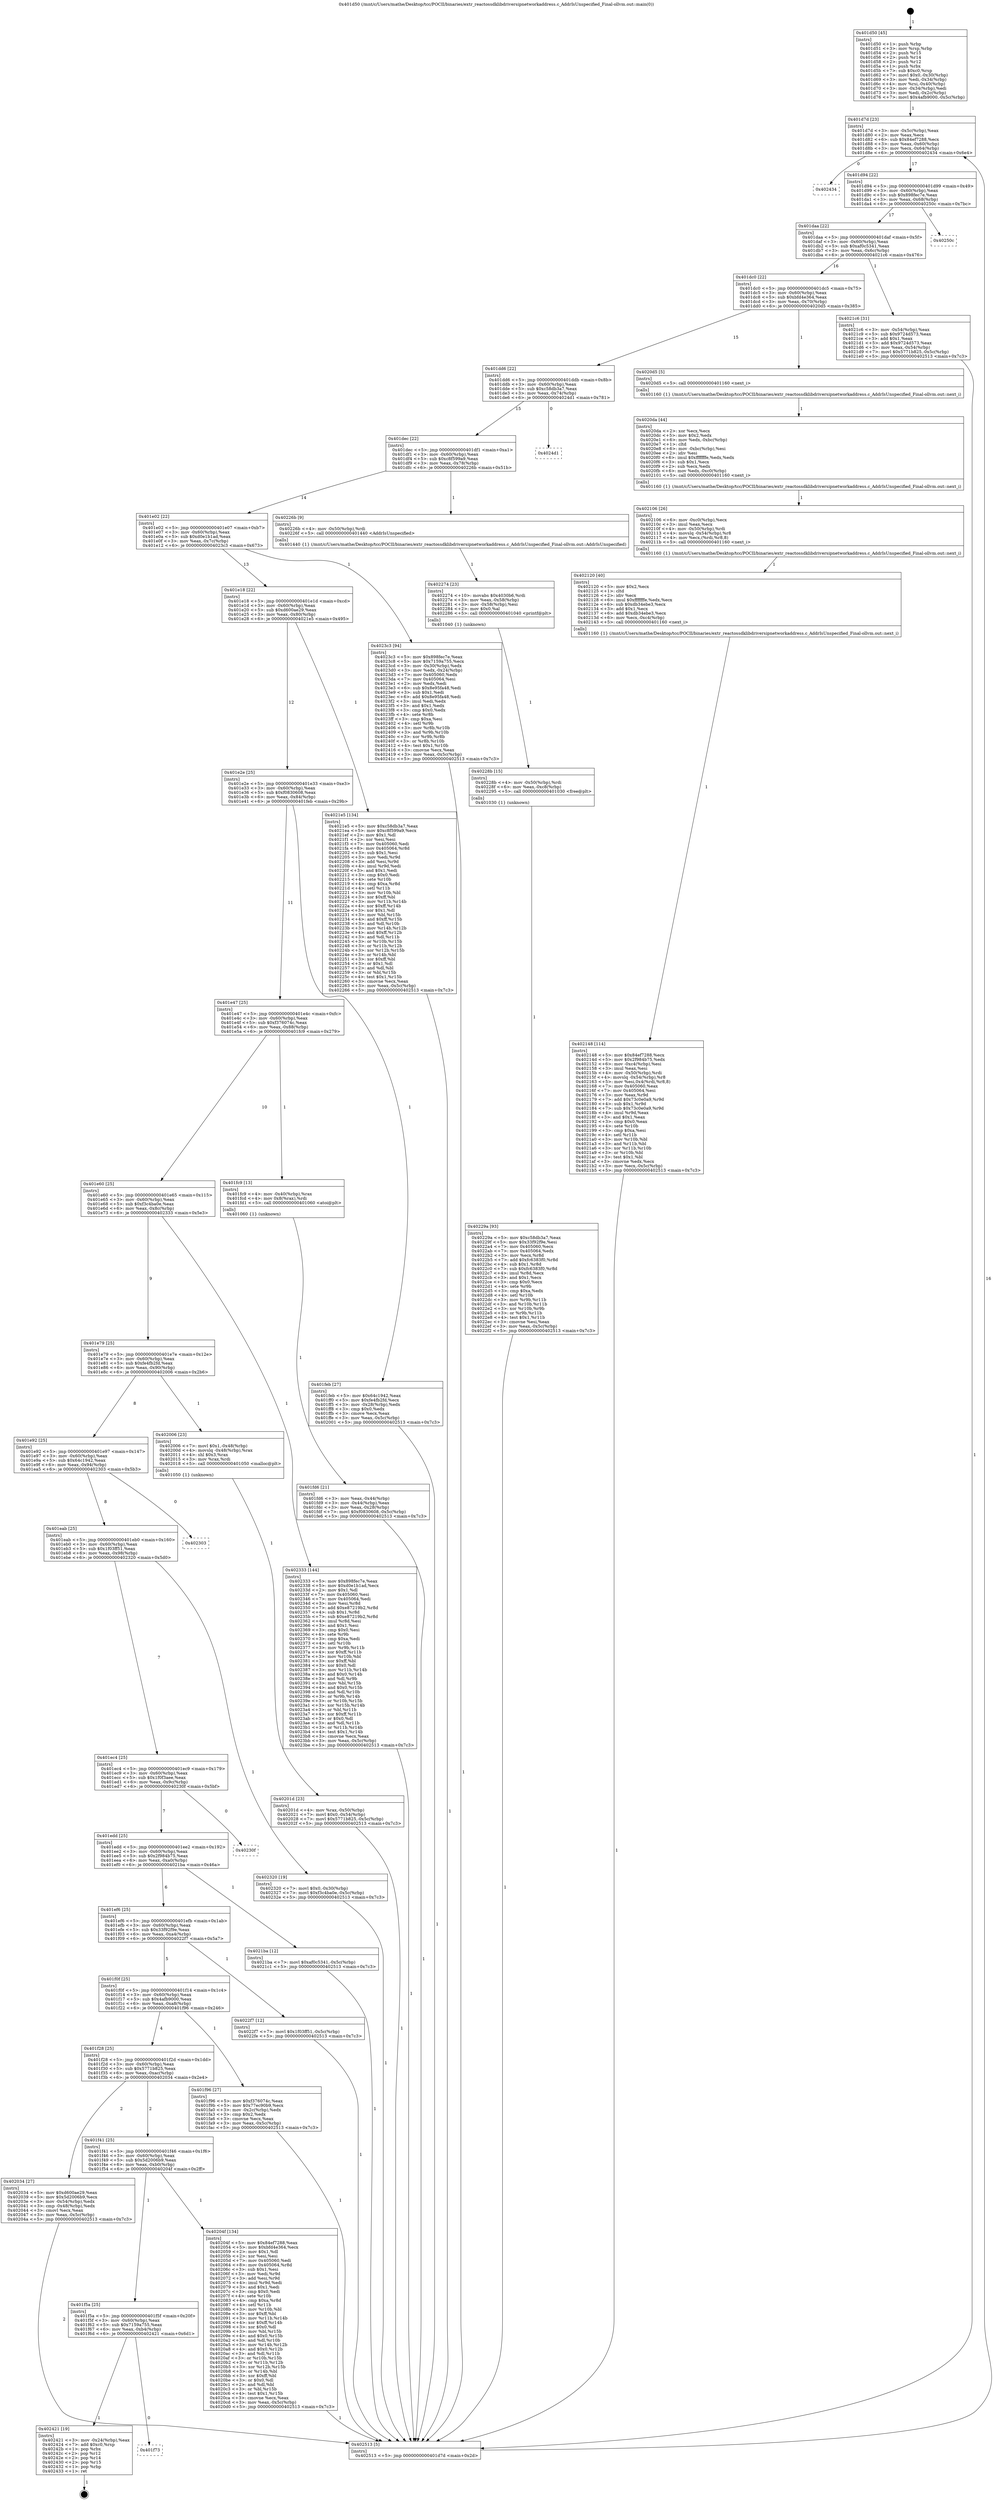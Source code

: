 digraph "0x401d50" {
  label = "0x401d50 (/mnt/c/Users/mathe/Desktop/tcc/POCII/binaries/extr_reactossdklibdriversipnetworkaddress.c_AddrIsUnspecified_Final-ollvm.out::main(0))"
  labelloc = "t"
  node[shape=record]

  Entry [label="",width=0.3,height=0.3,shape=circle,fillcolor=black,style=filled]
  "0x401d7d" [label="{
     0x401d7d [23]\l
     | [instrs]\l
     &nbsp;&nbsp;0x401d7d \<+3\>: mov -0x5c(%rbp),%eax\l
     &nbsp;&nbsp;0x401d80 \<+2\>: mov %eax,%ecx\l
     &nbsp;&nbsp;0x401d82 \<+6\>: sub $0x84ef7288,%ecx\l
     &nbsp;&nbsp;0x401d88 \<+3\>: mov %eax,-0x60(%rbp)\l
     &nbsp;&nbsp;0x401d8b \<+3\>: mov %ecx,-0x64(%rbp)\l
     &nbsp;&nbsp;0x401d8e \<+6\>: je 0000000000402434 \<main+0x6e4\>\l
  }"]
  "0x402434" [label="{
     0x402434\l
  }", style=dashed]
  "0x401d94" [label="{
     0x401d94 [22]\l
     | [instrs]\l
     &nbsp;&nbsp;0x401d94 \<+5\>: jmp 0000000000401d99 \<main+0x49\>\l
     &nbsp;&nbsp;0x401d99 \<+3\>: mov -0x60(%rbp),%eax\l
     &nbsp;&nbsp;0x401d9c \<+5\>: sub $0x898fec7e,%eax\l
     &nbsp;&nbsp;0x401da1 \<+3\>: mov %eax,-0x68(%rbp)\l
     &nbsp;&nbsp;0x401da4 \<+6\>: je 000000000040250c \<main+0x7bc\>\l
  }"]
  Exit [label="",width=0.3,height=0.3,shape=circle,fillcolor=black,style=filled,peripheries=2]
  "0x40250c" [label="{
     0x40250c\l
  }", style=dashed]
  "0x401daa" [label="{
     0x401daa [22]\l
     | [instrs]\l
     &nbsp;&nbsp;0x401daa \<+5\>: jmp 0000000000401daf \<main+0x5f\>\l
     &nbsp;&nbsp;0x401daf \<+3\>: mov -0x60(%rbp),%eax\l
     &nbsp;&nbsp;0x401db2 \<+5\>: sub $0xaf0c5341,%eax\l
     &nbsp;&nbsp;0x401db7 \<+3\>: mov %eax,-0x6c(%rbp)\l
     &nbsp;&nbsp;0x401dba \<+6\>: je 00000000004021c6 \<main+0x476\>\l
  }"]
  "0x401f73" [label="{
     0x401f73\l
  }", style=dashed]
  "0x4021c6" [label="{
     0x4021c6 [31]\l
     | [instrs]\l
     &nbsp;&nbsp;0x4021c6 \<+3\>: mov -0x54(%rbp),%eax\l
     &nbsp;&nbsp;0x4021c9 \<+5\>: sub $0x9724d573,%eax\l
     &nbsp;&nbsp;0x4021ce \<+3\>: add $0x1,%eax\l
     &nbsp;&nbsp;0x4021d1 \<+5\>: add $0x9724d573,%eax\l
     &nbsp;&nbsp;0x4021d6 \<+3\>: mov %eax,-0x54(%rbp)\l
     &nbsp;&nbsp;0x4021d9 \<+7\>: movl $0x5771b825,-0x5c(%rbp)\l
     &nbsp;&nbsp;0x4021e0 \<+5\>: jmp 0000000000402513 \<main+0x7c3\>\l
  }"]
  "0x401dc0" [label="{
     0x401dc0 [22]\l
     | [instrs]\l
     &nbsp;&nbsp;0x401dc0 \<+5\>: jmp 0000000000401dc5 \<main+0x75\>\l
     &nbsp;&nbsp;0x401dc5 \<+3\>: mov -0x60(%rbp),%eax\l
     &nbsp;&nbsp;0x401dc8 \<+5\>: sub $0xbfd4e364,%eax\l
     &nbsp;&nbsp;0x401dcd \<+3\>: mov %eax,-0x70(%rbp)\l
     &nbsp;&nbsp;0x401dd0 \<+6\>: je 00000000004020d5 \<main+0x385\>\l
  }"]
  "0x402421" [label="{
     0x402421 [19]\l
     | [instrs]\l
     &nbsp;&nbsp;0x402421 \<+3\>: mov -0x24(%rbp),%eax\l
     &nbsp;&nbsp;0x402424 \<+7\>: add $0xc0,%rsp\l
     &nbsp;&nbsp;0x40242b \<+1\>: pop %rbx\l
     &nbsp;&nbsp;0x40242c \<+2\>: pop %r12\l
     &nbsp;&nbsp;0x40242e \<+2\>: pop %r14\l
     &nbsp;&nbsp;0x402430 \<+2\>: pop %r15\l
     &nbsp;&nbsp;0x402432 \<+1\>: pop %rbp\l
     &nbsp;&nbsp;0x402433 \<+1\>: ret\l
  }"]
  "0x4020d5" [label="{
     0x4020d5 [5]\l
     | [instrs]\l
     &nbsp;&nbsp;0x4020d5 \<+5\>: call 0000000000401160 \<next_i\>\l
     | [calls]\l
     &nbsp;&nbsp;0x401160 \{1\} (/mnt/c/Users/mathe/Desktop/tcc/POCII/binaries/extr_reactossdklibdriversipnetworkaddress.c_AddrIsUnspecified_Final-ollvm.out::next_i)\l
  }"]
  "0x401dd6" [label="{
     0x401dd6 [22]\l
     | [instrs]\l
     &nbsp;&nbsp;0x401dd6 \<+5\>: jmp 0000000000401ddb \<main+0x8b\>\l
     &nbsp;&nbsp;0x401ddb \<+3\>: mov -0x60(%rbp),%eax\l
     &nbsp;&nbsp;0x401dde \<+5\>: sub $0xc58db3a7,%eax\l
     &nbsp;&nbsp;0x401de3 \<+3\>: mov %eax,-0x74(%rbp)\l
     &nbsp;&nbsp;0x401de6 \<+6\>: je 00000000004024d1 \<main+0x781\>\l
  }"]
  "0x40229a" [label="{
     0x40229a [93]\l
     | [instrs]\l
     &nbsp;&nbsp;0x40229a \<+5\>: mov $0xc58db3a7,%eax\l
     &nbsp;&nbsp;0x40229f \<+5\>: mov $0x33f92f9e,%esi\l
     &nbsp;&nbsp;0x4022a4 \<+7\>: mov 0x405060,%ecx\l
     &nbsp;&nbsp;0x4022ab \<+7\>: mov 0x405064,%edx\l
     &nbsp;&nbsp;0x4022b2 \<+3\>: mov %ecx,%r8d\l
     &nbsp;&nbsp;0x4022b5 \<+7\>: add $0xfc6383f0,%r8d\l
     &nbsp;&nbsp;0x4022bc \<+4\>: sub $0x1,%r8d\l
     &nbsp;&nbsp;0x4022c0 \<+7\>: sub $0xfc6383f0,%r8d\l
     &nbsp;&nbsp;0x4022c7 \<+4\>: imul %r8d,%ecx\l
     &nbsp;&nbsp;0x4022cb \<+3\>: and $0x1,%ecx\l
     &nbsp;&nbsp;0x4022ce \<+3\>: cmp $0x0,%ecx\l
     &nbsp;&nbsp;0x4022d1 \<+4\>: sete %r9b\l
     &nbsp;&nbsp;0x4022d5 \<+3\>: cmp $0xa,%edx\l
     &nbsp;&nbsp;0x4022d8 \<+4\>: setl %r10b\l
     &nbsp;&nbsp;0x4022dc \<+3\>: mov %r9b,%r11b\l
     &nbsp;&nbsp;0x4022df \<+3\>: and %r10b,%r11b\l
     &nbsp;&nbsp;0x4022e2 \<+3\>: xor %r10b,%r9b\l
     &nbsp;&nbsp;0x4022e5 \<+3\>: or %r9b,%r11b\l
     &nbsp;&nbsp;0x4022e8 \<+4\>: test $0x1,%r11b\l
     &nbsp;&nbsp;0x4022ec \<+3\>: cmovne %esi,%eax\l
     &nbsp;&nbsp;0x4022ef \<+3\>: mov %eax,-0x5c(%rbp)\l
     &nbsp;&nbsp;0x4022f2 \<+5\>: jmp 0000000000402513 \<main+0x7c3\>\l
  }"]
  "0x4024d1" [label="{
     0x4024d1\l
  }", style=dashed]
  "0x401dec" [label="{
     0x401dec [22]\l
     | [instrs]\l
     &nbsp;&nbsp;0x401dec \<+5\>: jmp 0000000000401df1 \<main+0xa1\>\l
     &nbsp;&nbsp;0x401df1 \<+3\>: mov -0x60(%rbp),%eax\l
     &nbsp;&nbsp;0x401df4 \<+5\>: sub $0xc8f599a9,%eax\l
     &nbsp;&nbsp;0x401df9 \<+3\>: mov %eax,-0x78(%rbp)\l
     &nbsp;&nbsp;0x401dfc \<+6\>: je 000000000040226b \<main+0x51b\>\l
  }"]
  "0x40228b" [label="{
     0x40228b [15]\l
     | [instrs]\l
     &nbsp;&nbsp;0x40228b \<+4\>: mov -0x50(%rbp),%rdi\l
     &nbsp;&nbsp;0x40228f \<+6\>: mov %eax,-0xc8(%rbp)\l
     &nbsp;&nbsp;0x402295 \<+5\>: call 0000000000401030 \<free@plt\>\l
     | [calls]\l
     &nbsp;&nbsp;0x401030 \{1\} (unknown)\l
  }"]
  "0x40226b" [label="{
     0x40226b [9]\l
     | [instrs]\l
     &nbsp;&nbsp;0x40226b \<+4\>: mov -0x50(%rbp),%rdi\l
     &nbsp;&nbsp;0x40226f \<+5\>: call 0000000000401440 \<AddrIsUnspecified\>\l
     | [calls]\l
     &nbsp;&nbsp;0x401440 \{1\} (/mnt/c/Users/mathe/Desktop/tcc/POCII/binaries/extr_reactossdklibdriversipnetworkaddress.c_AddrIsUnspecified_Final-ollvm.out::AddrIsUnspecified)\l
  }"]
  "0x401e02" [label="{
     0x401e02 [22]\l
     | [instrs]\l
     &nbsp;&nbsp;0x401e02 \<+5\>: jmp 0000000000401e07 \<main+0xb7\>\l
     &nbsp;&nbsp;0x401e07 \<+3\>: mov -0x60(%rbp),%eax\l
     &nbsp;&nbsp;0x401e0a \<+5\>: sub $0xd0e1b1ad,%eax\l
     &nbsp;&nbsp;0x401e0f \<+3\>: mov %eax,-0x7c(%rbp)\l
     &nbsp;&nbsp;0x401e12 \<+6\>: je 00000000004023c3 \<main+0x673\>\l
  }"]
  "0x402274" [label="{
     0x402274 [23]\l
     | [instrs]\l
     &nbsp;&nbsp;0x402274 \<+10\>: movabs $0x4030b6,%rdi\l
     &nbsp;&nbsp;0x40227e \<+3\>: mov %eax,-0x58(%rbp)\l
     &nbsp;&nbsp;0x402281 \<+3\>: mov -0x58(%rbp),%esi\l
     &nbsp;&nbsp;0x402284 \<+2\>: mov $0x0,%al\l
     &nbsp;&nbsp;0x402286 \<+5\>: call 0000000000401040 \<printf@plt\>\l
     | [calls]\l
     &nbsp;&nbsp;0x401040 \{1\} (unknown)\l
  }"]
  "0x4023c3" [label="{
     0x4023c3 [94]\l
     | [instrs]\l
     &nbsp;&nbsp;0x4023c3 \<+5\>: mov $0x898fec7e,%eax\l
     &nbsp;&nbsp;0x4023c8 \<+5\>: mov $0x7159a755,%ecx\l
     &nbsp;&nbsp;0x4023cd \<+3\>: mov -0x30(%rbp),%edx\l
     &nbsp;&nbsp;0x4023d0 \<+3\>: mov %edx,-0x24(%rbp)\l
     &nbsp;&nbsp;0x4023d3 \<+7\>: mov 0x405060,%edx\l
     &nbsp;&nbsp;0x4023da \<+7\>: mov 0x405064,%esi\l
     &nbsp;&nbsp;0x4023e1 \<+2\>: mov %edx,%edi\l
     &nbsp;&nbsp;0x4023e3 \<+6\>: sub $0x8e95fa48,%edi\l
     &nbsp;&nbsp;0x4023e9 \<+3\>: sub $0x1,%edi\l
     &nbsp;&nbsp;0x4023ec \<+6\>: add $0x8e95fa48,%edi\l
     &nbsp;&nbsp;0x4023f2 \<+3\>: imul %edi,%edx\l
     &nbsp;&nbsp;0x4023f5 \<+3\>: and $0x1,%edx\l
     &nbsp;&nbsp;0x4023f8 \<+3\>: cmp $0x0,%edx\l
     &nbsp;&nbsp;0x4023fb \<+4\>: sete %r8b\l
     &nbsp;&nbsp;0x4023ff \<+3\>: cmp $0xa,%esi\l
     &nbsp;&nbsp;0x402402 \<+4\>: setl %r9b\l
     &nbsp;&nbsp;0x402406 \<+3\>: mov %r8b,%r10b\l
     &nbsp;&nbsp;0x402409 \<+3\>: and %r9b,%r10b\l
     &nbsp;&nbsp;0x40240c \<+3\>: xor %r9b,%r8b\l
     &nbsp;&nbsp;0x40240f \<+3\>: or %r8b,%r10b\l
     &nbsp;&nbsp;0x402412 \<+4\>: test $0x1,%r10b\l
     &nbsp;&nbsp;0x402416 \<+3\>: cmovne %ecx,%eax\l
     &nbsp;&nbsp;0x402419 \<+3\>: mov %eax,-0x5c(%rbp)\l
     &nbsp;&nbsp;0x40241c \<+5\>: jmp 0000000000402513 \<main+0x7c3\>\l
  }"]
  "0x401e18" [label="{
     0x401e18 [22]\l
     | [instrs]\l
     &nbsp;&nbsp;0x401e18 \<+5\>: jmp 0000000000401e1d \<main+0xcd\>\l
     &nbsp;&nbsp;0x401e1d \<+3\>: mov -0x60(%rbp),%eax\l
     &nbsp;&nbsp;0x401e20 \<+5\>: sub $0xd600ae29,%eax\l
     &nbsp;&nbsp;0x401e25 \<+3\>: mov %eax,-0x80(%rbp)\l
     &nbsp;&nbsp;0x401e28 \<+6\>: je 00000000004021e5 \<main+0x495\>\l
  }"]
  "0x402148" [label="{
     0x402148 [114]\l
     | [instrs]\l
     &nbsp;&nbsp;0x402148 \<+5\>: mov $0x84ef7288,%ecx\l
     &nbsp;&nbsp;0x40214d \<+5\>: mov $0x2f984b75,%edx\l
     &nbsp;&nbsp;0x402152 \<+6\>: mov -0xc4(%rbp),%esi\l
     &nbsp;&nbsp;0x402158 \<+3\>: imul %eax,%esi\l
     &nbsp;&nbsp;0x40215b \<+4\>: mov -0x50(%rbp),%rdi\l
     &nbsp;&nbsp;0x40215f \<+4\>: movslq -0x54(%rbp),%r8\l
     &nbsp;&nbsp;0x402163 \<+5\>: mov %esi,0x4(%rdi,%r8,8)\l
     &nbsp;&nbsp;0x402168 \<+7\>: mov 0x405060,%eax\l
     &nbsp;&nbsp;0x40216f \<+7\>: mov 0x405064,%esi\l
     &nbsp;&nbsp;0x402176 \<+3\>: mov %eax,%r9d\l
     &nbsp;&nbsp;0x402179 \<+7\>: add $0x73c0e0a9,%r9d\l
     &nbsp;&nbsp;0x402180 \<+4\>: sub $0x1,%r9d\l
     &nbsp;&nbsp;0x402184 \<+7\>: sub $0x73c0e0a9,%r9d\l
     &nbsp;&nbsp;0x40218b \<+4\>: imul %r9d,%eax\l
     &nbsp;&nbsp;0x40218f \<+3\>: and $0x1,%eax\l
     &nbsp;&nbsp;0x402192 \<+3\>: cmp $0x0,%eax\l
     &nbsp;&nbsp;0x402195 \<+4\>: sete %r10b\l
     &nbsp;&nbsp;0x402199 \<+3\>: cmp $0xa,%esi\l
     &nbsp;&nbsp;0x40219c \<+4\>: setl %r11b\l
     &nbsp;&nbsp;0x4021a0 \<+3\>: mov %r10b,%bl\l
     &nbsp;&nbsp;0x4021a3 \<+3\>: and %r11b,%bl\l
     &nbsp;&nbsp;0x4021a6 \<+3\>: xor %r11b,%r10b\l
     &nbsp;&nbsp;0x4021a9 \<+3\>: or %r10b,%bl\l
     &nbsp;&nbsp;0x4021ac \<+3\>: test $0x1,%bl\l
     &nbsp;&nbsp;0x4021af \<+3\>: cmovne %edx,%ecx\l
     &nbsp;&nbsp;0x4021b2 \<+3\>: mov %ecx,-0x5c(%rbp)\l
     &nbsp;&nbsp;0x4021b5 \<+5\>: jmp 0000000000402513 \<main+0x7c3\>\l
  }"]
  "0x4021e5" [label="{
     0x4021e5 [134]\l
     | [instrs]\l
     &nbsp;&nbsp;0x4021e5 \<+5\>: mov $0xc58db3a7,%eax\l
     &nbsp;&nbsp;0x4021ea \<+5\>: mov $0xc8f599a9,%ecx\l
     &nbsp;&nbsp;0x4021ef \<+2\>: mov $0x1,%dl\l
     &nbsp;&nbsp;0x4021f1 \<+2\>: xor %esi,%esi\l
     &nbsp;&nbsp;0x4021f3 \<+7\>: mov 0x405060,%edi\l
     &nbsp;&nbsp;0x4021fa \<+8\>: mov 0x405064,%r8d\l
     &nbsp;&nbsp;0x402202 \<+3\>: sub $0x1,%esi\l
     &nbsp;&nbsp;0x402205 \<+3\>: mov %edi,%r9d\l
     &nbsp;&nbsp;0x402208 \<+3\>: add %esi,%r9d\l
     &nbsp;&nbsp;0x40220b \<+4\>: imul %r9d,%edi\l
     &nbsp;&nbsp;0x40220f \<+3\>: and $0x1,%edi\l
     &nbsp;&nbsp;0x402212 \<+3\>: cmp $0x0,%edi\l
     &nbsp;&nbsp;0x402215 \<+4\>: sete %r10b\l
     &nbsp;&nbsp;0x402219 \<+4\>: cmp $0xa,%r8d\l
     &nbsp;&nbsp;0x40221d \<+4\>: setl %r11b\l
     &nbsp;&nbsp;0x402221 \<+3\>: mov %r10b,%bl\l
     &nbsp;&nbsp;0x402224 \<+3\>: xor $0xff,%bl\l
     &nbsp;&nbsp;0x402227 \<+3\>: mov %r11b,%r14b\l
     &nbsp;&nbsp;0x40222a \<+4\>: xor $0xff,%r14b\l
     &nbsp;&nbsp;0x40222e \<+3\>: xor $0x1,%dl\l
     &nbsp;&nbsp;0x402231 \<+3\>: mov %bl,%r15b\l
     &nbsp;&nbsp;0x402234 \<+4\>: and $0xff,%r15b\l
     &nbsp;&nbsp;0x402238 \<+3\>: and %dl,%r10b\l
     &nbsp;&nbsp;0x40223b \<+3\>: mov %r14b,%r12b\l
     &nbsp;&nbsp;0x40223e \<+4\>: and $0xff,%r12b\l
     &nbsp;&nbsp;0x402242 \<+3\>: and %dl,%r11b\l
     &nbsp;&nbsp;0x402245 \<+3\>: or %r10b,%r15b\l
     &nbsp;&nbsp;0x402248 \<+3\>: or %r11b,%r12b\l
     &nbsp;&nbsp;0x40224b \<+3\>: xor %r12b,%r15b\l
     &nbsp;&nbsp;0x40224e \<+3\>: or %r14b,%bl\l
     &nbsp;&nbsp;0x402251 \<+3\>: xor $0xff,%bl\l
     &nbsp;&nbsp;0x402254 \<+3\>: or $0x1,%dl\l
     &nbsp;&nbsp;0x402257 \<+2\>: and %dl,%bl\l
     &nbsp;&nbsp;0x402259 \<+3\>: or %bl,%r15b\l
     &nbsp;&nbsp;0x40225c \<+4\>: test $0x1,%r15b\l
     &nbsp;&nbsp;0x402260 \<+3\>: cmovne %ecx,%eax\l
     &nbsp;&nbsp;0x402263 \<+3\>: mov %eax,-0x5c(%rbp)\l
     &nbsp;&nbsp;0x402266 \<+5\>: jmp 0000000000402513 \<main+0x7c3\>\l
  }"]
  "0x401e2e" [label="{
     0x401e2e [25]\l
     | [instrs]\l
     &nbsp;&nbsp;0x401e2e \<+5\>: jmp 0000000000401e33 \<main+0xe3\>\l
     &nbsp;&nbsp;0x401e33 \<+3\>: mov -0x60(%rbp),%eax\l
     &nbsp;&nbsp;0x401e36 \<+5\>: sub $0xf0830608,%eax\l
     &nbsp;&nbsp;0x401e3b \<+6\>: mov %eax,-0x84(%rbp)\l
     &nbsp;&nbsp;0x401e41 \<+6\>: je 0000000000401feb \<main+0x29b\>\l
  }"]
  "0x402120" [label="{
     0x402120 [40]\l
     | [instrs]\l
     &nbsp;&nbsp;0x402120 \<+5\>: mov $0x2,%ecx\l
     &nbsp;&nbsp;0x402125 \<+1\>: cltd\l
     &nbsp;&nbsp;0x402126 \<+2\>: idiv %ecx\l
     &nbsp;&nbsp;0x402128 \<+6\>: imul $0xfffffffe,%edx,%ecx\l
     &nbsp;&nbsp;0x40212e \<+6\>: sub $0xdb34ebe3,%ecx\l
     &nbsp;&nbsp;0x402134 \<+3\>: add $0x1,%ecx\l
     &nbsp;&nbsp;0x402137 \<+6\>: add $0xdb34ebe3,%ecx\l
     &nbsp;&nbsp;0x40213d \<+6\>: mov %ecx,-0xc4(%rbp)\l
     &nbsp;&nbsp;0x402143 \<+5\>: call 0000000000401160 \<next_i\>\l
     | [calls]\l
     &nbsp;&nbsp;0x401160 \{1\} (/mnt/c/Users/mathe/Desktop/tcc/POCII/binaries/extr_reactossdklibdriversipnetworkaddress.c_AddrIsUnspecified_Final-ollvm.out::next_i)\l
  }"]
  "0x401feb" [label="{
     0x401feb [27]\l
     | [instrs]\l
     &nbsp;&nbsp;0x401feb \<+5\>: mov $0x64c1942,%eax\l
     &nbsp;&nbsp;0x401ff0 \<+5\>: mov $0xfe4fb2fd,%ecx\l
     &nbsp;&nbsp;0x401ff5 \<+3\>: mov -0x28(%rbp),%edx\l
     &nbsp;&nbsp;0x401ff8 \<+3\>: cmp $0x0,%edx\l
     &nbsp;&nbsp;0x401ffb \<+3\>: cmove %ecx,%eax\l
     &nbsp;&nbsp;0x401ffe \<+3\>: mov %eax,-0x5c(%rbp)\l
     &nbsp;&nbsp;0x402001 \<+5\>: jmp 0000000000402513 \<main+0x7c3\>\l
  }"]
  "0x401e47" [label="{
     0x401e47 [25]\l
     | [instrs]\l
     &nbsp;&nbsp;0x401e47 \<+5\>: jmp 0000000000401e4c \<main+0xfc\>\l
     &nbsp;&nbsp;0x401e4c \<+3\>: mov -0x60(%rbp),%eax\l
     &nbsp;&nbsp;0x401e4f \<+5\>: sub $0xf376074c,%eax\l
     &nbsp;&nbsp;0x401e54 \<+6\>: mov %eax,-0x88(%rbp)\l
     &nbsp;&nbsp;0x401e5a \<+6\>: je 0000000000401fc9 \<main+0x279\>\l
  }"]
  "0x402106" [label="{
     0x402106 [26]\l
     | [instrs]\l
     &nbsp;&nbsp;0x402106 \<+6\>: mov -0xc0(%rbp),%ecx\l
     &nbsp;&nbsp;0x40210c \<+3\>: imul %eax,%ecx\l
     &nbsp;&nbsp;0x40210f \<+4\>: mov -0x50(%rbp),%rdi\l
     &nbsp;&nbsp;0x402113 \<+4\>: movslq -0x54(%rbp),%r8\l
     &nbsp;&nbsp;0x402117 \<+4\>: mov %ecx,(%rdi,%r8,8)\l
     &nbsp;&nbsp;0x40211b \<+5\>: call 0000000000401160 \<next_i\>\l
     | [calls]\l
     &nbsp;&nbsp;0x401160 \{1\} (/mnt/c/Users/mathe/Desktop/tcc/POCII/binaries/extr_reactossdklibdriversipnetworkaddress.c_AddrIsUnspecified_Final-ollvm.out::next_i)\l
  }"]
  "0x401fc9" [label="{
     0x401fc9 [13]\l
     | [instrs]\l
     &nbsp;&nbsp;0x401fc9 \<+4\>: mov -0x40(%rbp),%rax\l
     &nbsp;&nbsp;0x401fcd \<+4\>: mov 0x8(%rax),%rdi\l
     &nbsp;&nbsp;0x401fd1 \<+5\>: call 0000000000401060 \<atoi@plt\>\l
     | [calls]\l
     &nbsp;&nbsp;0x401060 \{1\} (unknown)\l
  }"]
  "0x401e60" [label="{
     0x401e60 [25]\l
     | [instrs]\l
     &nbsp;&nbsp;0x401e60 \<+5\>: jmp 0000000000401e65 \<main+0x115\>\l
     &nbsp;&nbsp;0x401e65 \<+3\>: mov -0x60(%rbp),%eax\l
     &nbsp;&nbsp;0x401e68 \<+5\>: sub $0xf3c4ba0e,%eax\l
     &nbsp;&nbsp;0x401e6d \<+6\>: mov %eax,-0x8c(%rbp)\l
     &nbsp;&nbsp;0x401e73 \<+6\>: je 0000000000402333 \<main+0x5e3\>\l
  }"]
  "0x4020da" [label="{
     0x4020da [44]\l
     | [instrs]\l
     &nbsp;&nbsp;0x4020da \<+2\>: xor %ecx,%ecx\l
     &nbsp;&nbsp;0x4020dc \<+5\>: mov $0x2,%edx\l
     &nbsp;&nbsp;0x4020e1 \<+6\>: mov %edx,-0xbc(%rbp)\l
     &nbsp;&nbsp;0x4020e7 \<+1\>: cltd\l
     &nbsp;&nbsp;0x4020e8 \<+6\>: mov -0xbc(%rbp),%esi\l
     &nbsp;&nbsp;0x4020ee \<+2\>: idiv %esi\l
     &nbsp;&nbsp;0x4020f0 \<+6\>: imul $0xfffffffe,%edx,%edx\l
     &nbsp;&nbsp;0x4020f6 \<+3\>: sub $0x1,%ecx\l
     &nbsp;&nbsp;0x4020f9 \<+2\>: sub %ecx,%edx\l
     &nbsp;&nbsp;0x4020fb \<+6\>: mov %edx,-0xc0(%rbp)\l
     &nbsp;&nbsp;0x402101 \<+5\>: call 0000000000401160 \<next_i\>\l
     | [calls]\l
     &nbsp;&nbsp;0x401160 \{1\} (/mnt/c/Users/mathe/Desktop/tcc/POCII/binaries/extr_reactossdklibdriversipnetworkaddress.c_AddrIsUnspecified_Final-ollvm.out::next_i)\l
  }"]
  "0x402333" [label="{
     0x402333 [144]\l
     | [instrs]\l
     &nbsp;&nbsp;0x402333 \<+5\>: mov $0x898fec7e,%eax\l
     &nbsp;&nbsp;0x402338 \<+5\>: mov $0xd0e1b1ad,%ecx\l
     &nbsp;&nbsp;0x40233d \<+2\>: mov $0x1,%dl\l
     &nbsp;&nbsp;0x40233f \<+7\>: mov 0x405060,%esi\l
     &nbsp;&nbsp;0x402346 \<+7\>: mov 0x405064,%edi\l
     &nbsp;&nbsp;0x40234d \<+3\>: mov %esi,%r8d\l
     &nbsp;&nbsp;0x402350 \<+7\>: add $0xe87219b2,%r8d\l
     &nbsp;&nbsp;0x402357 \<+4\>: sub $0x1,%r8d\l
     &nbsp;&nbsp;0x40235b \<+7\>: sub $0xe87219b2,%r8d\l
     &nbsp;&nbsp;0x402362 \<+4\>: imul %r8d,%esi\l
     &nbsp;&nbsp;0x402366 \<+3\>: and $0x1,%esi\l
     &nbsp;&nbsp;0x402369 \<+3\>: cmp $0x0,%esi\l
     &nbsp;&nbsp;0x40236c \<+4\>: sete %r9b\l
     &nbsp;&nbsp;0x402370 \<+3\>: cmp $0xa,%edi\l
     &nbsp;&nbsp;0x402373 \<+4\>: setl %r10b\l
     &nbsp;&nbsp;0x402377 \<+3\>: mov %r9b,%r11b\l
     &nbsp;&nbsp;0x40237a \<+4\>: xor $0xff,%r11b\l
     &nbsp;&nbsp;0x40237e \<+3\>: mov %r10b,%bl\l
     &nbsp;&nbsp;0x402381 \<+3\>: xor $0xff,%bl\l
     &nbsp;&nbsp;0x402384 \<+3\>: xor $0x0,%dl\l
     &nbsp;&nbsp;0x402387 \<+3\>: mov %r11b,%r14b\l
     &nbsp;&nbsp;0x40238a \<+4\>: and $0x0,%r14b\l
     &nbsp;&nbsp;0x40238e \<+3\>: and %dl,%r9b\l
     &nbsp;&nbsp;0x402391 \<+3\>: mov %bl,%r15b\l
     &nbsp;&nbsp;0x402394 \<+4\>: and $0x0,%r15b\l
     &nbsp;&nbsp;0x402398 \<+3\>: and %dl,%r10b\l
     &nbsp;&nbsp;0x40239b \<+3\>: or %r9b,%r14b\l
     &nbsp;&nbsp;0x40239e \<+3\>: or %r10b,%r15b\l
     &nbsp;&nbsp;0x4023a1 \<+3\>: xor %r15b,%r14b\l
     &nbsp;&nbsp;0x4023a4 \<+3\>: or %bl,%r11b\l
     &nbsp;&nbsp;0x4023a7 \<+4\>: xor $0xff,%r11b\l
     &nbsp;&nbsp;0x4023ab \<+3\>: or $0x0,%dl\l
     &nbsp;&nbsp;0x4023ae \<+3\>: and %dl,%r11b\l
     &nbsp;&nbsp;0x4023b1 \<+3\>: or %r11b,%r14b\l
     &nbsp;&nbsp;0x4023b4 \<+4\>: test $0x1,%r14b\l
     &nbsp;&nbsp;0x4023b8 \<+3\>: cmovne %ecx,%eax\l
     &nbsp;&nbsp;0x4023bb \<+3\>: mov %eax,-0x5c(%rbp)\l
     &nbsp;&nbsp;0x4023be \<+5\>: jmp 0000000000402513 \<main+0x7c3\>\l
  }"]
  "0x401e79" [label="{
     0x401e79 [25]\l
     | [instrs]\l
     &nbsp;&nbsp;0x401e79 \<+5\>: jmp 0000000000401e7e \<main+0x12e\>\l
     &nbsp;&nbsp;0x401e7e \<+3\>: mov -0x60(%rbp),%eax\l
     &nbsp;&nbsp;0x401e81 \<+5\>: sub $0xfe4fb2fd,%eax\l
     &nbsp;&nbsp;0x401e86 \<+6\>: mov %eax,-0x90(%rbp)\l
     &nbsp;&nbsp;0x401e8c \<+6\>: je 0000000000402006 \<main+0x2b6\>\l
  }"]
  "0x401f5a" [label="{
     0x401f5a [25]\l
     | [instrs]\l
     &nbsp;&nbsp;0x401f5a \<+5\>: jmp 0000000000401f5f \<main+0x20f\>\l
     &nbsp;&nbsp;0x401f5f \<+3\>: mov -0x60(%rbp),%eax\l
     &nbsp;&nbsp;0x401f62 \<+5\>: sub $0x7159a755,%eax\l
     &nbsp;&nbsp;0x401f67 \<+6\>: mov %eax,-0xb4(%rbp)\l
     &nbsp;&nbsp;0x401f6d \<+6\>: je 0000000000402421 \<main+0x6d1\>\l
  }"]
  "0x402006" [label="{
     0x402006 [23]\l
     | [instrs]\l
     &nbsp;&nbsp;0x402006 \<+7\>: movl $0x1,-0x48(%rbp)\l
     &nbsp;&nbsp;0x40200d \<+4\>: movslq -0x48(%rbp),%rax\l
     &nbsp;&nbsp;0x402011 \<+4\>: shl $0x3,%rax\l
     &nbsp;&nbsp;0x402015 \<+3\>: mov %rax,%rdi\l
     &nbsp;&nbsp;0x402018 \<+5\>: call 0000000000401050 \<malloc@plt\>\l
     | [calls]\l
     &nbsp;&nbsp;0x401050 \{1\} (unknown)\l
  }"]
  "0x401e92" [label="{
     0x401e92 [25]\l
     | [instrs]\l
     &nbsp;&nbsp;0x401e92 \<+5\>: jmp 0000000000401e97 \<main+0x147\>\l
     &nbsp;&nbsp;0x401e97 \<+3\>: mov -0x60(%rbp),%eax\l
     &nbsp;&nbsp;0x401e9a \<+5\>: sub $0x64c1942,%eax\l
     &nbsp;&nbsp;0x401e9f \<+6\>: mov %eax,-0x94(%rbp)\l
     &nbsp;&nbsp;0x401ea5 \<+6\>: je 0000000000402303 \<main+0x5b3\>\l
  }"]
  "0x40204f" [label="{
     0x40204f [134]\l
     | [instrs]\l
     &nbsp;&nbsp;0x40204f \<+5\>: mov $0x84ef7288,%eax\l
     &nbsp;&nbsp;0x402054 \<+5\>: mov $0xbfd4e364,%ecx\l
     &nbsp;&nbsp;0x402059 \<+2\>: mov $0x1,%dl\l
     &nbsp;&nbsp;0x40205b \<+2\>: xor %esi,%esi\l
     &nbsp;&nbsp;0x40205d \<+7\>: mov 0x405060,%edi\l
     &nbsp;&nbsp;0x402064 \<+8\>: mov 0x405064,%r8d\l
     &nbsp;&nbsp;0x40206c \<+3\>: sub $0x1,%esi\l
     &nbsp;&nbsp;0x40206f \<+3\>: mov %edi,%r9d\l
     &nbsp;&nbsp;0x402072 \<+3\>: add %esi,%r9d\l
     &nbsp;&nbsp;0x402075 \<+4\>: imul %r9d,%edi\l
     &nbsp;&nbsp;0x402079 \<+3\>: and $0x1,%edi\l
     &nbsp;&nbsp;0x40207c \<+3\>: cmp $0x0,%edi\l
     &nbsp;&nbsp;0x40207f \<+4\>: sete %r10b\l
     &nbsp;&nbsp;0x402083 \<+4\>: cmp $0xa,%r8d\l
     &nbsp;&nbsp;0x402087 \<+4\>: setl %r11b\l
     &nbsp;&nbsp;0x40208b \<+3\>: mov %r10b,%bl\l
     &nbsp;&nbsp;0x40208e \<+3\>: xor $0xff,%bl\l
     &nbsp;&nbsp;0x402091 \<+3\>: mov %r11b,%r14b\l
     &nbsp;&nbsp;0x402094 \<+4\>: xor $0xff,%r14b\l
     &nbsp;&nbsp;0x402098 \<+3\>: xor $0x0,%dl\l
     &nbsp;&nbsp;0x40209b \<+3\>: mov %bl,%r15b\l
     &nbsp;&nbsp;0x40209e \<+4\>: and $0x0,%r15b\l
     &nbsp;&nbsp;0x4020a2 \<+3\>: and %dl,%r10b\l
     &nbsp;&nbsp;0x4020a5 \<+3\>: mov %r14b,%r12b\l
     &nbsp;&nbsp;0x4020a8 \<+4\>: and $0x0,%r12b\l
     &nbsp;&nbsp;0x4020ac \<+3\>: and %dl,%r11b\l
     &nbsp;&nbsp;0x4020af \<+3\>: or %r10b,%r15b\l
     &nbsp;&nbsp;0x4020b2 \<+3\>: or %r11b,%r12b\l
     &nbsp;&nbsp;0x4020b5 \<+3\>: xor %r12b,%r15b\l
     &nbsp;&nbsp;0x4020b8 \<+3\>: or %r14b,%bl\l
     &nbsp;&nbsp;0x4020bb \<+3\>: xor $0xff,%bl\l
     &nbsp;&nbsp;0x4020be \<+3\>: or $0x0,%dl\l
     &nbsp;&nbsp;0x4020c1 \<+2\>: and %dl,%bl\l
     &nbsp;&nbsp;0x4020c3 \<+3\>: or %bl,%r15b\l
     &nbsp;&nbsp;0x4020c6 \<+4\>: test $0x1,%r15b\l
     &nbsp;&nbsp;0x4020ca \<+3\>: cmovne %ecx,%eax\l
     &nbsp;&nbsp;0x4020cd \<+3\>: mov %eax,-0x5c(%rbp)\l
     &nbsp;&nbsp;0x4020d0 \<+5\>: jmp 0000000000402513 \<main+0x7c3\>\l
  }"]
  "0x402303" [label="{
     0x402303\l
  }", style=dashed]
  "0x401eab" [label="{
     0x401eab [25]\l
     | [instrs]\l
     &nbsp;&nbsp;0x401eab \<+5\>: jmp 0000000000401eb0 \<main+0x160\>\l
     &nbsp;&nbsp;0x401eb0 \<+3\>: mov -0x60(%rbp),%eax\l
     &nbsp;&nbsp;0x401eb3 \<+5\>: sub $0x1f03ff51,%eax\l
     &nbsp;&nbsp;0x401eb8 \<+6\>: mov %eax,-0x98(%rbp)\l
     &nbsp;&nbsp;0x401ebe \<+6\>: je 0000000000402320 \<main+0x5d0\>\l
  }"]
  "0x401f41" [label="{
     0x401f41 [25]\l
     | [instrs]\l
     &nbsp;&nbsp;0x401f41 \<+5\>: jmp 0000000000401f46 \<main+0x1f6\>\l
     &nbsp;&nbsp;0x401f46 \<+3\>: mov -0x60(%rbp),%eax\l
     &nbsp;&nbsp;0x401f49 \<+5\>: sub $0x5d2006b9,%eax\l
     &nbsp;&nbsp;0x401f4e \<+6\>: mov %eax,-0xb0(%rbp)\l
     &nbsp;&nbsp;0x401f54 \<+6\>: je 000000000040204f \<main+0x2ff\>\l
  }"]
  "0x402320" [label="{
     0x402320 [19]\l
     | [instrs]\l
     &nbsp;&nbsp;0x402320 \<+7\>: movl $0x0,-0x30(%rbp)\l
     &nbsp;&nbsp;0x402327 \<+7\>: movl $0xf3c4ba0e,-0x5c(%rbp)\l
     &nbsp;&nbsp;0x40232e \<+5\>: jmp 0000000000402513 \<main+0x7c3\>\l
  }"]
  "0x401ec4" [label="{
     0x401ec4 [25]\l
     | [instrs]\l
     &nbsp;&nbsp;0x401ec4 \<+5\>: jmp 0000000000401ec9 \<main+0x179\>\l
     &nbsp;&nbsp;0x401ec9 \<+3\>: mov -0x60(%rbp),%eax\l
     &nbsp;&nbsp;0x401ecc \<+5\>: sub $0x1f0f3aee,%eax\l
     &nbsp;&nbsp;0x401ed1 \<+6\>: mov %eax,-0x9c(%rbp)\l
     &nbsp;&nbsp;0x401ed7 \<+6\>: je 000000000040230f \<main+0x5bf\>\l
  }"]
  "0x402034" [label="{
     0x402034 [27]\l
     | [instrs]\l
     &nbsp;&nbsp;0x402034 \<+5\>: mov $0xd600ae29,%eax\l
     &nbsp;&nbsp;0x402039 \<+5\>: mov $0x5d2006b9,%ecx\l
     &nbsp;&nbsp;0x40203e \<+3\>: mov -0x54(%rbp),%edx\l
     &nbsp;&nbsp;0x402041 \<+3\>: cmp -0x48(%rbp),%edx\l
     &nbsp;&nbsp;0x402044 \<+3\>: cmovl %ecx,%eax\l
     &nbsp;&nbsp;0x402047 \<+3\>: mov %eax,-0x5c(%rbp)\l
     &nbsp;&nbsp;0x40204a \<+5\>: jmp 0000000000402513 \<main+0x7c3\>\l
  }"]
  "0x40230f" [label="{
     0x40230f\l
  }", style=dashed]
  "0x401edd" [label="{
     0x401edd [25]\l
     | [instrs]\l
     &nbsp;&nbsp;0x401edd \<+5\>: jmp 0000000000401ee2 \<main+0x192\>\l
     &nbsp;&nbsp;0x401ee2 \<+3\>: mov -0x60(%rbp),%eax\l
     &nbsp;&nbsp;0x401ee5 \<+5\>: sub $0x2f984b75,%eax\l
     &nbsp;&nbsp;0x401eea \<+6\>: mov %eax,-0xa0(%rbp)\l
     &nbsp;&nbsp;0x401ef0 \<+6\>: je 00000000004021ba \<main+0x46a\>\l
  }"]
  "0x40201d" [label="{
     0x40201d [23]\l
     | [instrs]\l
     &nbsp;&nbsp;0x40201d \<+4\>: mov %rax,-0x50(%rbp)\l
     &nbsp;&nbsp;0x402021 \<+7\>: movl $0x0,-0x54(%rbp)\l
     &nbsp;&nbsp;0x402028 \<+7\>: movl $0x5771b825,-0x5c(%rbp)\l
     &nbsp;&nbsp;0x40202f \<+5\>: jmp 0000000000402513 \<main+0x7c3\>\l
  }"]
  "0x4021ba" [label="{
     0x4021ba [12]\l
     | [instrs]\l
     &nbsp;&nbsp;0x4021ba \<+7\>: movl $0xaf0c5341,-0x5c(%rbp)\l
     &nbsp;&nbsp;0x4021c1 \<+5\>: jmp 0000000000402513 \<main+0x7c3\>\l
  }"]
  "0x401ef6" [label="{
     0x401ef6 [25]\l
     | [instrs]\l
     &nbsp;&nbsp;0x401ef6 \<+5\>: jmp 0000000000401efb \<main+0x1ab\>\l
     &nbsp;&nbsp;0x401efb \<+3\>: mov -0x60(%rbp),%eax\l
     &nbsp;&nbsp;0x401efe \<+5\>: sub $0x33f92f9e,%eax\l
     &nbsp;&nbsp;0x401f03 \<+6\>: mov %eax,-0xa4(%rbp)\l
     &nbsp;&nbsp;0x401f09 \<+6\>: je 00000000004022f7 \<main+0x5a7\>\l
  }"]
  "0x401fd6" [label="{
     0x401fd6 [21]\l
     | [instrs]\l
     &nbsp;&nbsp;0x401fd6 \<+3\>: mov %eax,-0x44(%rbp)\l
     &nbsp;&nbsp;0x401fd9 \<+3\>: mov -0x44(%rbp),%eax\l
     &nbsp;&nbsp;0x401fdc \<+3\>: mov %eax,-0x28(%rbp)\l
     &nbsp;&nbsp;0x401fdf \<+7\>: movl $0xf0830608,-0x5c(%rbp)\l
     &nbsp;&nbsp;0x401fe6 \<+5\>: jmp 0000000000402513 \<main+0x7c3\>\l
  }"]
  "0x4022f7" [label="{
     0x4022f7 [12]\l
     | [instrs]\l
     &nbsp;&nbsp;0x4022f7 \<+7\>: movl $0x1f03ff51,-0x5c(%rbp)\l
     &nbsp;&nbsp;0x4022fe \<+5\>: jmp 0000000000402513 \<main+0x7c3\>\l
  }"]
  "0x401f0f" [label="{
     0x401f0f [25]\l
     | [instrs]\l
     &nbsp;&nbsp;0x401f0f \<+5\>: jmp 0000000000401f14 \<main+0x1c4\>\l
     &nbsp;&nbsp;0x401f14 \<+3\>: mov -0x60(%rbp),%eax\l
     &nbsp;&nbsp;0x401f17 \<+5\>: sub $0x4afb9000,%eax\l
     &nbsp;&nbsp;0x401f1c \<+6\>: mov %eax,-0xa8(%rbp)\l
     &nbsp;&nbsp;0x401f22 \<+6\>: je 0000000000401f96 \<main+0x246\>\l
  }"]
  "0x401d50" [label="{
     0x401d50 [45]\l
     | [instrs]\l
     &nbsp;&nbsp;0x401d50 \<+1\>: push %rbp\l
     &nbsp;&nbsp;0x401d51 \<+3\>: mov %rsp,%rbp\l
     &nbsp;&nbsp;0x401d54 \<+2\>: push %r15\l
     &nbsp;&nbsp;0x401d56 \<+2\>: push %r14\l
     &nbsp;&nbsp;0x401d58 \<+2\>: push %r12\l
     &nbsp;&nbsp;0x401d5a \<+1\>: push %rbx\l
     &nbsp;&nbsp;0x401d5b \<+7\>: sub $0xc0,%rsp\l
     &nbsp;&nbsp;0x401d62 \<+7\>: movl $0x0,-0x30(%rbp)\l
     &nbsp;&nbsp;0x401d69 \<+3\>: mov %edi,-0x34(%rbp)\l
     &nbsp;&nbsp;0x401d6c \<+4\>: mov %rsi,-0x40(%rbp)\l
     &nbsp;&nbsp;0x401d70 \<+3\>: mov -0x34(%rbp),%edi\l
     &nbsp;&nbsp;0x401d73 \<+3\>: mov %edi,-0x2c(%rbp)\l
     &nbsp;&nbsp;0x401d76 \<+7\>: movl $0x4afb9000,-0x5c(%rbp)\l
  }"]
  "0x401f96" [label="{
     0x401f96 [27]\l
     | [instrs]\l
     &nbsp;&nbsp;0x401f96 \<+5\>: mov $0xf376074c,%eax\l
     &nbsp;&nbsp;0x401f9b \<+5\>: mov $0x77ec90b9,%ecx\l
     &nbsp;&nbsp;0x401fa0 \<+3\>: mov -0x2c(%rbp),%edx\l
     &nbsp;&nbsp;0x401fa3 \<+3\>: cmp $0x2,%edx\l
     &nbsp;&nbsp;0x401fa6 \<+3\>: cmovne %ecx,%eax\l
     &nbsp;&nbsp;0x401fa9 \<+3\>: mov %eax,-0x5c(%rbp)\l
     &nbsp;&nbsp;0x401fac \<+5\>: jmp 0000000000402513 \<main+0x7c3\>\l
  }"]
  "0x401f28" [label="{
     0x401f28 [25]\l
     | [instrs]\l
     &nbsp;&nbsp;0x401f28 \<+5\>: jmp 0000000000401f2d \<main+0x1dd\>\l
     &nbsp;&nbsp;0x401f2d \<+3\>: mov -0x60(%rbp),%eax\l
     &nbsp;&nbsp;0x401f30 \<+5\>: sub $0x5771b825,%eax\l
     &nbsp;&nbsp;0x401f35 \<+6\>: mov %eax,-0xac(%rbp)\l
     &nbsp;&nbsp;0x401f3b \<+6\>: je 0000000000402034 \<main+0x2e4\>\l
  }"]
  "0x402513" [label="{
     0x402513 [5]\l
     | [instrs]\l
     &nbsp;&nbsp;0x402513 \<+5\>: jmp 0000000000401d7d \<main+0x2d\>\l
  }"]
  Entry -> "0x401d50" [label=" 1"]
  "0x401d7d" -> "0x402434" [label=" 0"]
  "0x401d7d" -> "0x401d94" [label=" 17"]
  "0x402421" -> Exit [label=" 1"]
  "0x401d94" -> "0x40250c" [label=" 0"]
  "0x401d94" -> "0x401daa" [label=" 17"]
  "0x401f5a" -> "0x401f73" [label=" 0"]
  "0x401daa" -> "0x4021c6" [label=" 1"]
  "0x401daa" -> "0x401dc0" [label=" 16"]
  "0x401f5a" -> "0x402421" [label=" 1"]
  "0x401dc0" -> "0x4020d5" [label=" 1"]
  "0x401dc0" -> "0x401dd6" [label=" 15"]
  "0x4023c3" -> "0x402513" [label=" 1"]
  "0x401dd6" -> "0x4024d1" [label=" 0"]
  "0x401dd6" -> "0x401dec" [label=" 15"]
  "0x402333" -> "0x402513" [label=" 1"]
  "0x401dec" -> "0x40226b" [label=" 1"]
  "0x401dec" -> "0x401e02" [label=" 14"]
  "0x402320" -> "0x402513" [label=" 1"]
  "0x401e02" -> "0x4023c3" [label=" 1"]
  "0x401e02" -> "0x401e18" [label=" 13"]
  "0x4022f7" -> "0x402513" [label=" 1"]
  "0x401e18" -> "0x4021e5" [label=" 1"]
  "0x401e18" -> "0x401e2e" [label=" 12"]
  "0x40229a" -> "0x402513" [label=" 1"]
  "0x401e2e" -> "0x401feb" [label=" 1"]
  "0x401e2e" -> "0x401e47" [label=" 11"]
  "0x40228b" -> "0x40229a" [label=" 1"]
  "0x401e47" -> "0x401fc9" [label=" 1"]
  "0x401e47" -> "0x401e60" [label=" 10"]
  "0x402274" -> "0x40228b" [label=" 1"]
  "0x401e60" -> "0x402333" [label=" 1"]
  "0x401e60" -> "0x401e79" [label=" 9"]
  "0x40226b" -> "0x402274" [label=" 1"]
  "0x401e79" -> "0x402006" [label=" 1"]
  "0x401e79" -> "0x401e92" [label=" 8"]
  "0x4021e5" -> "0x402513" [label=" 1"]
  "0x401e92" -> "0x402303" [label=" 0"]
  "0x401e92" -> "0x401eab" [label=" 8"]
  "0x4021c6" -> "0x402513" [label=" 1"]
  "0x401eab" -> "0x402320" [label=" 1"]
  "0x401eab" -> "0x401ec4" [label=" 7"]
  "0x402148" -> "0x402513" [label=" 1"]
  "0x401ec4" -> "0x40230f" [label=" 0"]
  "0x401ec4" -> "0x401edd" [label=" 7"]
  "0x402120" -> "0x402148" [label=" 1"]
  "0x401edd" -> "0x4021ba" [label=" 1"]
  "0x401edd" -> "0x401ef6" [label=" 6"]
  "0x4020da" -> "0x402106" [label=" 1"]
  "0x401ef6" -> "0x4022f7" [label=" 1"]
  "0x401ef6" -> "0x401f0f" [label=" 5"]
  "0x4020d5" -> "0x4020da" [label=" 1"]
  "0x401f0f" -> "0x401f96" [label=" 1"]
  "0x401f0f" -> "0x401f28" [label=" 4"]
  "0x401f96" -> "0x402513" [label=" 1"]
  "0x401d50" -> "0x401d7d" [label=" 1"]
  "0x402513" -> "0x401d7d" [label=" 16"]
  "0x401fc9" -> "0x401fd6" [label=" 1"]
  "0x401fd6" -> "0x402513" [label=" 1"]
  "0x401feb" -> "0x402513" [label=" 1"]
  "0x402006" -> "0x40201d" [label=" 1"]
  "0x40201d" -> "0x402513" [label=" 1"]
  "0x402106" -> "0x402120" [label=" 1"]
  "0x401f28" -> "0x402034" [label=" 2"]
  "0x401f28" -> "0x401f41" [label=" 2"]
  "0x402034" -> "0x402513" [label=" 2"]
  "0x4021ba" -> "0x402513" [label=" 1"]
  "0x401f41" -> "0x40204f" [label=" 1"]
  "0x401f41" -> "0x401f5a" [label=" 1"]
  "0x40204f" -> "0x402513" [label=" 1"]
}
